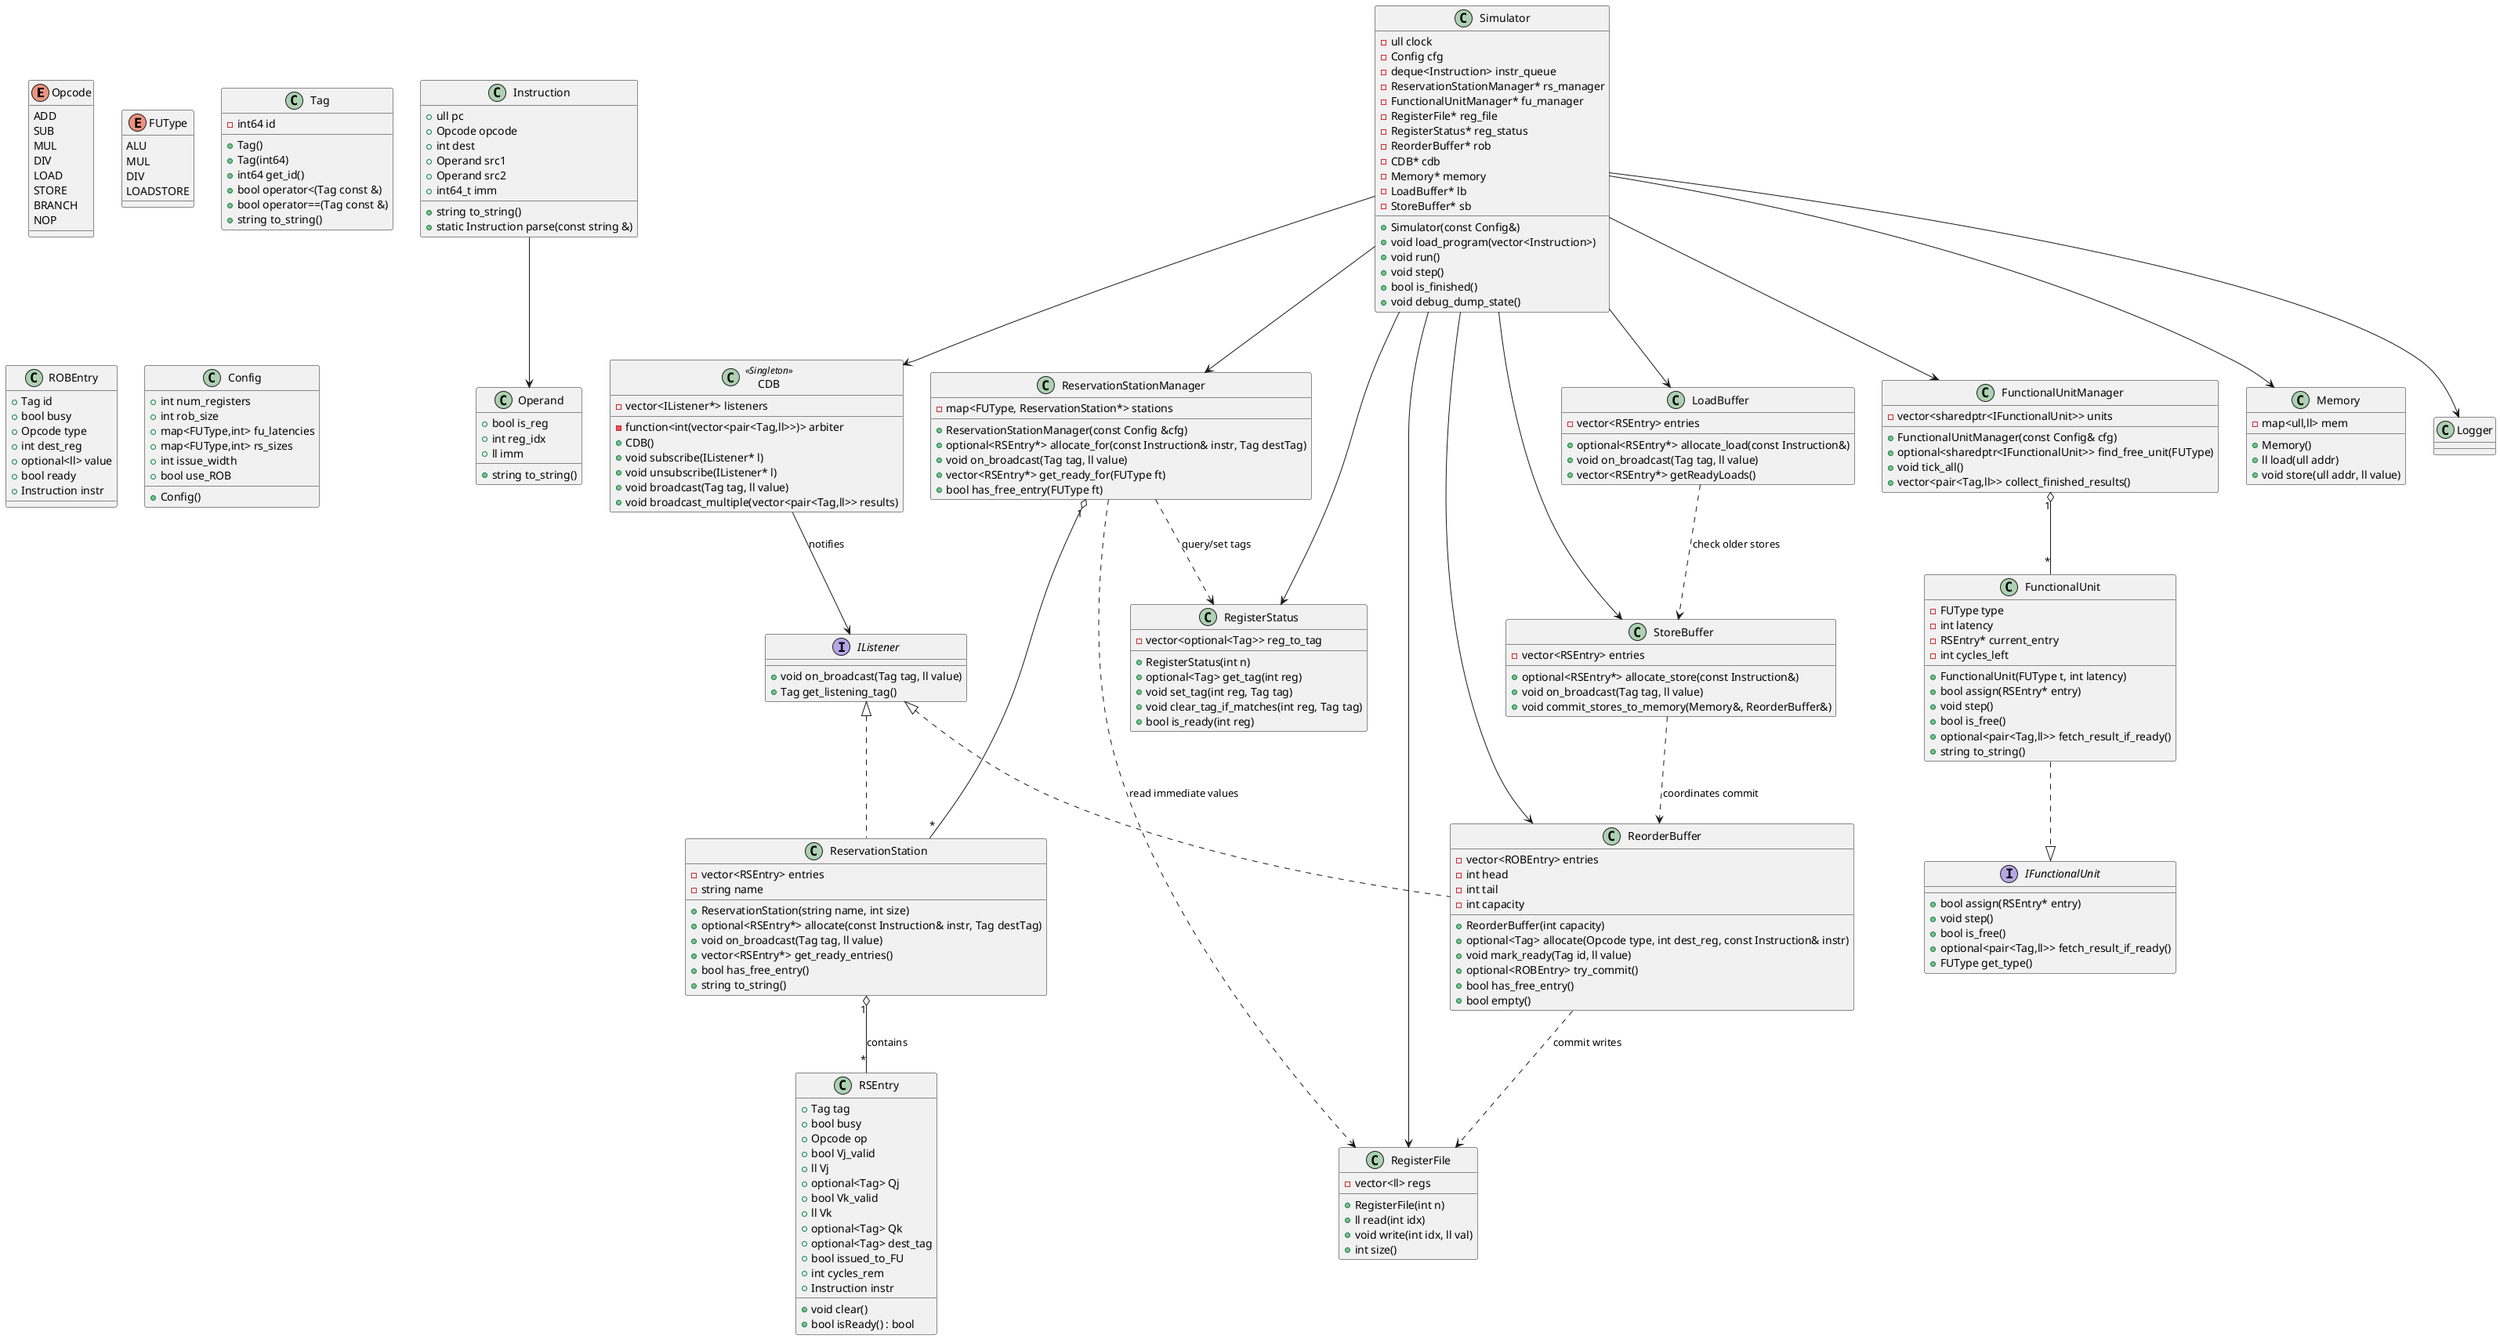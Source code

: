@startuml

enum Opcode {
  ADD
  SUB
  MUL
  DIV
  LOAD
  STORE
  BRANCH
  NOP
}

enum FUType {
  ALU
  MUL
  DIV
  LOADSTORE
}

class Operand {
  +bool is_reg
  +int reg_idx
  +ll imm
  +string to_string()
}

class Instruction {
  +ull pc
  +Opcode opcode
  +int dest        
  +Operand src1
  +Operand src2
  +int64_t imm
  +string to_string()
  +static Instruction parse(const string &)
}

class Tag {
  -int64 id
  +Tag()
  +Tag(int64)
  +int64 get_id()
  +bool operator<(Tag const &)
  +bool operator==(Tag const &)
  +string to_string()
}

class CDB <<Singleton>> {
  -vector<IListener*> listeners
  -function<int(vector<pair<Tag,ll>>)> arbiter
  +CDB()
  +void subscribe(IListener* l)
  +void unsubscribe(IListener* l)
  +void broadcast(Tag tag, ll value)
  +void broadcast_multiple(vector<pair<Tag,ll>> results)
}

interface IListener {
  +void on_broadcast(Tag tag, ll value)
  +Tag get_listening_tag()
}

class RSEntry {
  +Tag tag
  +bool busy
  +Opcode op
  +bool Vj_valid
  +ll Vj
  +optional<Tag> Qj
  +bool Vk_valid
  +ll Vk
  +optional<Tag> Qk
  +optional<Tag> dest_tag
  +bool issued_to_FU
  +int cycles_rem
  +Instruction instr
  +void clear()
  +bool isReady() : bool
}

class ReservationStation {
  -vector<RSEntry> entries
  -string name
  +ReservationStation(string name, int size)
  +optional<RSEntry*> allocate(const Instruction& instr, Tag destTag)
  +void on_broadcast(Tag tag, ll value)
  +vector<RSEntry*> get_ready_entries()
  +bool has_free_entry()
  +string to_string()
}

class ReservationStationManager {
  -map<FUType, ReservationStation*> stations
  +ReservationStationManager(const Config &cfg)
  +optional<RSEntry*> allocate_for(const Instruction& instr, Tag destTag)
  +void on_broadcast(Tag tag, ll value)
  +vector<RSEntry*> get_ready_for(FUType ft)
  +bool has_free_entry(FUType ft)
}

interface IFunctionalUnit {
  +bool assign(RSEntry* entry)
  +void step()
  +bool is_free()
  +optional<pair<Tag,ll>> fetch_result_if_ready()
  +FUType get_type()
}

class FunctionalUnit {
  -FUType type
  -int latency
  -RSEntry* current_entry
  -int cycles_left
  +FunctionalUnit(FUType t, int latency)
  +bool assign(RSEntry* entry)
  +void step()
  +bool is_free()
  +optional<pair<Tag,ll>> fetch_result_if_ready()
  +string to_string()
}

class FunctionalUnitManager {
  -vector<sharedptr<IFunctionalUnit>> units
  +FunctionalUnitManager(const Config& cfg)
  +optional<sharedptr<IFunctionalUnit>> find_free_unit(FUType)
  +void tick_all()
  +vector<pair<Tag,ll>> collect_finished_results()
}

class ROBEntry {
  +Tag id
  +bool busy
  +Opcode type
  +int dest_reg
  +optional<ll> value
  +bool ready
  +Instruction instr
}

class ReorderBuffer {
  -vector<ROBEntry> entries
  -int head
  -int tail
  -int capacity
  +ReorderBuffer(int capacity)
  +optional<Tag> allocate(Opcode type, int dest_reg, const Instruction& instr)
  +void mark_ready(Tag id, ll value)
  +optional<ROBEntry> try_commit()
  +bool has_free_entry()
  +bool empty()
}

class RegisterFile {
  -vector<ll> regs
  +RegisterFile(int n)
  +ll read(int idx)
  +void write(int idx, ll val)
  +int size()
}

class RegisterStatus {
  -vector<optional<Tag>> reg_to_tag
  +RegisterStatus(int n)
  +optional<Tag> get_tag(int reg)
  +void set_tag(int reg, Tag tag)
  +void clear_tag_if_matches(int reg, Tag tag)
  +bool is_ready(int reg)
}

class Memory {
  -map<ull,ll> mem
  +Memory()
  +ll load(ull addr)
  +void store(ull addr, ll value)
}

class LoadBuffer {
  -vector<RSEntry> entries
  +optional<RSEntry*> allocate_load(const Instruction&)
  +void on_broadcast(Tag tag, ll value)
  +vector<RSEntry*> getReadyLoads()
}

class StoreBuffer {
  -vector<RSEntry> entries
  +optional<RSEntry*> allocate_store(const Instruction&)
  +void on_broadcast(Tag tag, ll value)
  +void commit_stores_to_memory(Memory&, ReorderBuffer&)
}

class Config {
  +int num_registers
  +int rob_size
  +map<FUType,int> fu_latencies
  +map<FUType,int> rs_sizes
  +int issue_width
  +bool use_ROB
  +Config()
}

class Simulator {
  -ull clock
  -Config cfg
  -deque<Instruction> instr_queue
  -ReservationStationManager* rs_manager
  -FunctionalUnitManager* fu_manager
  -RegisterFile* reg_file
  -RegisterStatus* reg_status
  -ReorderBuffer* rob
  -CDB* cdb
  -Memory* memory
  -LoadBuffer* lb
  -StoreBuffer* sb
  +Simulator(const Config&)
  +void load_program(vector<Instruction>)
  +void run()
  +void step()
  +bool is_finished()
  +void debug_dump_state()
}

Instruction --> Operand
ReservationStation "1" o-- "*" RSEntry : contains
ReservationStationManager "1" o-- "*" ReservationStation
Simulator --> ReservationStationManager
Simulator --> FunctionalUnitManager
Simulator --> RegisterFile
Simulator --> RegisterStatus
Simulator --> ReorderBuffer
Simulator --> CDB
Simulator --> Memory
Simulator --> LoadBuffer
Simulator --> StoreBuffer
Simulator --> Logger
FunctionalUnitManager "1" o-- "*" FunctionalUnit
FunctionalUnit ..|> IFunctionalUnit
IListener <|.. ReservationStation
IListener <|.. ReorderBuffer
CDB --> IListener : notifies
ReservationStationManager ..> RegisterStatus : query/set tags
ReservationStationManager ..> RegisterFile : read immediate values
ReorderBuffer ..> RegisterFile : commit writes
StoreBuffer ..> ReorderBuffer : coordinates commit
LoadBuffer ..> StoreBuffer : check older stores

@enduml
